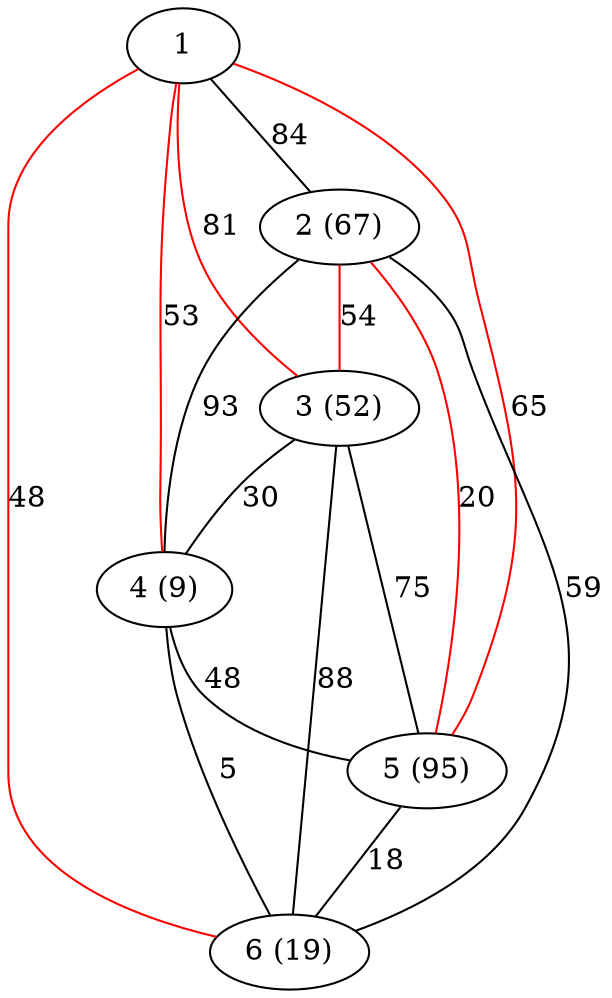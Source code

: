 graph g {
1 -- 2 [label=84 color=black]
5 -- 6 [label=18 color=black]
1 -- 3 [label=81 color=red]
4 -- 6 [label=5 color=black]
4 -- 5 [label=48 color=black]
1 -- 4 [label=53 color=red]
1 -- 5 [label=65 color=red]
2 -- 6 [label=59 color=black]
2 -- 3 [label=54 color=red]
3 -- 6 [label=88 color=black]
1 -- 6 [label=48 color=red]
2 -- 5 [label=20 color=red]
3 -- 4 [label=30 color=black]
2 -- 4 [label=93 color=black]
3 -- 5 [label=75 color=black]
2 [label="2 (67)"]
3 [label="3 (52)"]
4 [label="4 (9)"]
5 [label="5 (95)"]
6 [label="6 (19)"]
}